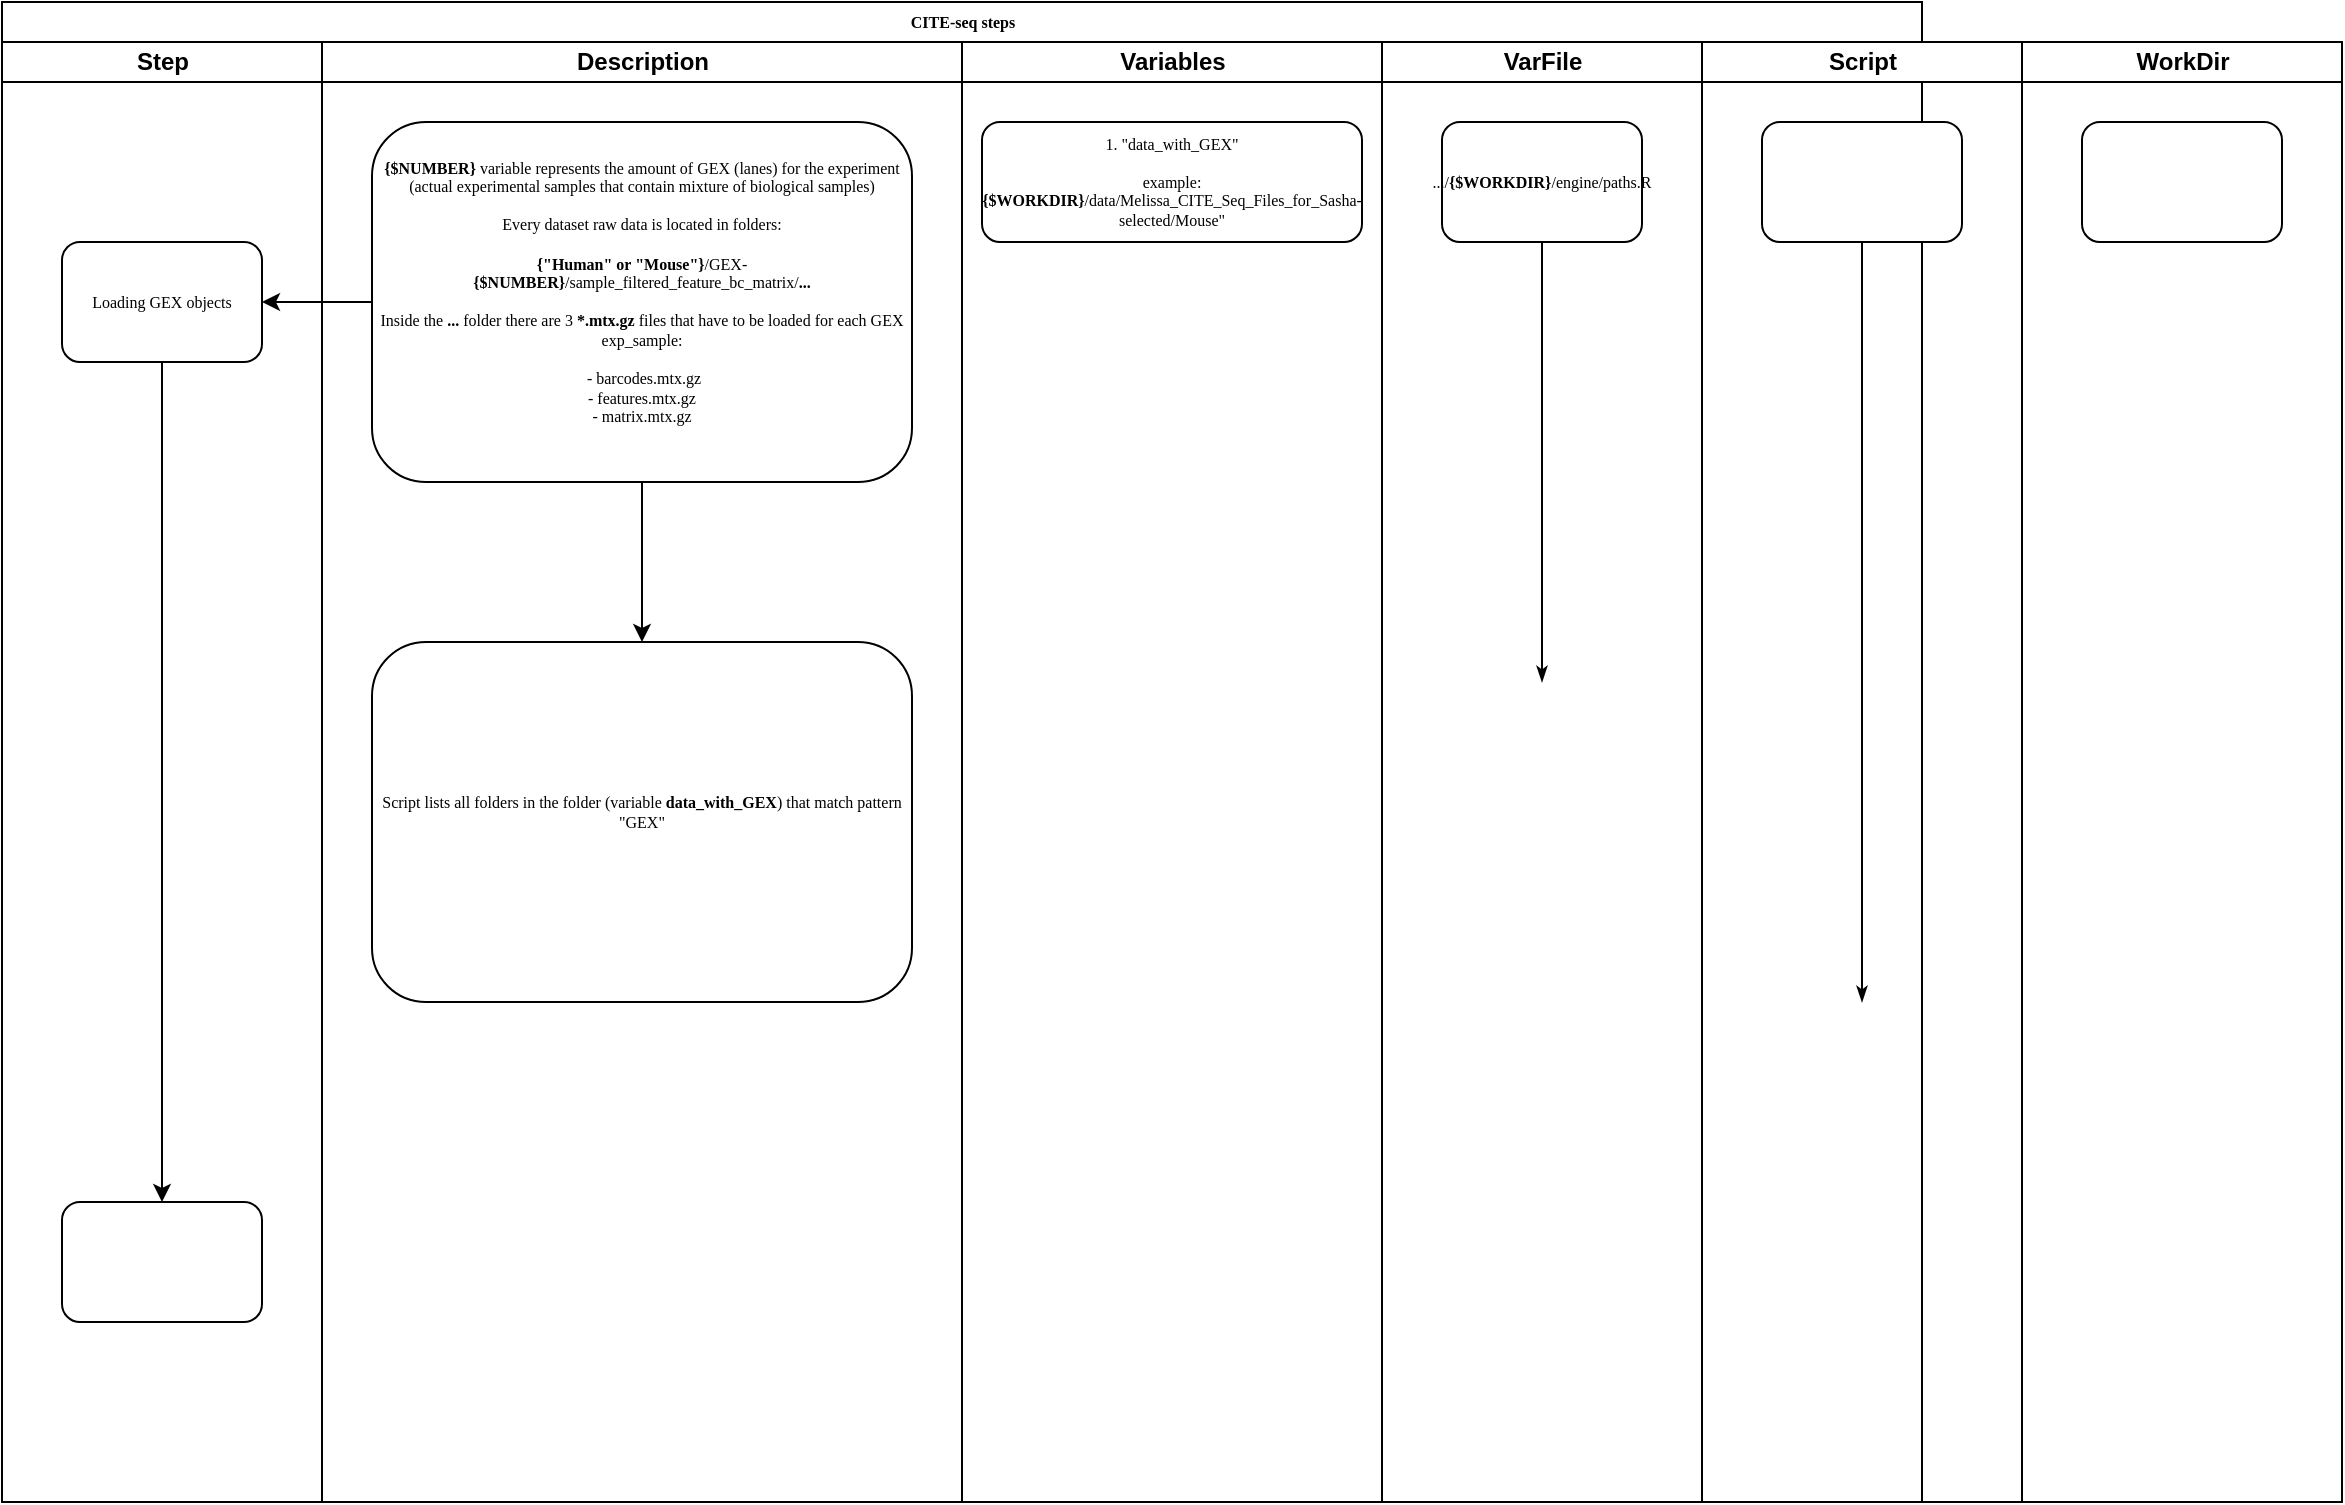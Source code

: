<mxfile version="26.2.9">
  <diagram name="Page-1" id="74e2e168-ea6b-b213-b513-2b3c1d86103e">
    <mxGraphModel dx="847" dy="743" grid="1" gridSize="10" guides="1" tooltips="1" connect="1" arrows="1" fold="1" page="1" pageScale="1" pageWidth="1100" pageHeight="850" background="none" math="0" shadow="0">
      <root>
        <mxCell id="0" />
        <mxCell id="1" parent="0" />
        <mxCell id="77e6c97f196da883-1" value="CITE-seq steps" style="swimlane;html=1;childLayout=stackLayout;startSize=20;rounded=0;shadow=0;labelBackgroundColor=none;strokeWidth=1;fontFamily=Verdana;fontSize=8;align=center;" parent="1" vertex="1">
          <mxGeometry x="70" y="40" width="960" height="750" as="geometry" />
        </mxCell>
        <mxCell id="77e6c97f196da883-2" value="Step" style="swimlane;html=1;startSize=20;" parent="77e6c97f196da883-1" vertex="1">
          <mxGeometry y="20" width="160" height="730" as="geometry" />
        </mxCell>
        <mxCell id="u2JxLnb8mPMNH0ui0wYh-2" value="" style="edgeStyle=orthogonalEdgeStyle;rounded=0;orthogonalLoop=1;jettySize=auto;html=1;" edge="1" parent="77e6c97f196da883-2" source="77e6c97f196da883-8" target="77e6c97f196da883-9">
          <mxGeometry relative="1" as="geometry" />
        </mxCell>
        <mxCell id="77e6c97f196da883-8" value="Loading GEX objects" style="rounded=1;whiteSpace=wrap;html=1;shadow=0;labelBackgroundColor=none;strokeWidth=1;fontFamily=Verdana;fontSize=8;align=center;" parent="77e6c97f196da883-2" vertex="1">
          <mxGeometry x="30" y="100" width="100" height="60" as="geometry" />
        </mxCell>
        <mxCell id="77e6c97f196da883-9" value="" style="rounded=1;whiteSpace=wrap;html=1;shadow=0;labelBackgroundColor=none;strokeWidth=1;fontFamily=Verdana;fontSize=8;align=center;" parent="77e6c97f196da883-2" vertex="1">
          <mxGeometry x="30" y="580" width="100" height="60" as="geometry" />
        </mxCell>
        <mxCell id="77e6c97f196da883-3" value="Description" style="swimlane;html=1;startSize=20;" parent="77e6c97f196da883-1" vertex="1">
          <mxGeometry x="160" y="20" width="320" height="730" as="geometry" />
        </mxCell>
        <mxCell id="u2JxLnb8mPMNH0ui0wYh-11" value="" style="edgeStyle=orthogonalEdgeStyle;rounded=0;orthogonalLoop=1;jettySize=auto;html=1;" edge="1" parent="77e6c97f196da883-3" source="77e6c97f196da883-11" target="u2JxLnb8mPMNH0ui0wYh-10">
          <mxGeometry relative="1" as="geometry" />
        </mxCell>
        <mxCell id="77e6c97f196da883-11" value="&lt;div&gt;&lt;b&gt;{$NUMBER}&lt;/b&gt; variable represents the amount of GEX (lanes) for the experiment (actual experimental samples that contain mixture of biological samples)&lt;/div&gt;&lt;div&gt;&amp;nbsp;&lt;br&gt;&lt;/div&gt;&lt;div&gt;Every dataset raw data is located in folders:&lt;/div&gt;&lt;div&gt;&lt;br&gt;&lt;/div&gt;&lt;div&gt;&lt;b&gt;{&quot;Human&quot; or &quot;Mouse&quot;}&lt;/b&gt;/GEX-&lt;b&gt;{$NUMBER}&lt;/b&gt;/sample_filtered_feature_bc_matrix/&lt;b&gt;...&lt;/b&gt;&lt;/div&gt;&lt;div&gt;&lt;br&gt;&lt;/div&gt;&lt;div&gt;Inside the &lt;b&gt;...&lt;/b&gt; folder there are 3 &lt;b&gt;*.mtx.gz&lt;/b&gt; files that have to be loaded for each GEX exp_sample:&lt;/div&gt;&lt;div&gt;&lt;br&gt;&lt;/div&gt;&lt;div&gt;&amp;nbsp;- barcodes.mtx.gz&lt;/div&gt;&lt;div&gt;- features.mtx.gz&lt;/div&gt;&lt;div&gt;- matrix.mtx.gz&lt;/div&gt;&lt;div&gt;&lt;br&gt;&lt;/div&gt;" style="rounded=1;whiteSpace=wrap;html=1;shadow=0;labelBackgroundColor=none;strokeWidth=1;fontFamily=Verdana;fontSize=8;align=center;" parent="77e6c97f196da883-3" vertex="1">
          <mxGeometry x="25" y="40" width="270" height="180" as="geometry" />
        </mxCell>
        <mxCell id="u2JxLnb8mPMNH0ui0wYh-10" value="Script lists all folders in the folder (variable &lt;b&gt;data_with_GEX&lt;/b&gt;) that match pattern &quot;GEX&quot;&lt;div&gt;&lt;br&gt;&lt;/div&gt;" style="rounded=1;whiteSpace=wrap;html=1;shadow=0;labelBackgroundColor=none;strokeWidth=1;fontFamily=Verdana;fontSize=8;align=center;" vertex="1" parent="77e6c97f196da883-3">
          <mxGeometry x="25" y="300" width="270" height="180" as="geometry" />
        </mxCell>
        <mxCell id="u2JxLnb8mPMNH0ui0wYh-9" value="" style="edgeStyle=orthogonalEdgeStyle;rounded=0;orthogonalLoop=1;jettySize=auto;html=1;entryX=1;entryY=0.5;entryDx=0;entryDy=0;" edge="1" parent="77e6c97f196da883-1" source="77e6c97f196da883-11" target="77e6c97f196da883-8">
          <mxGeometry relative="1" as="geometry" />
        </mxCell>
        <mxCell id="77e6c97f196da883-4" value="Variables" style="swimlane;html=1;startSize=20;" parent="77e6c97f196da883-1" vertex="1">
          <mxGeometry x="480" y="20" width="210" height="730" as="geometry" />
        </mxCell>
        <mxCell id="77e6c97f196da883-12" value="&lt;div&gt;1. &quot;data_with_GEX&quot;&lt;/div&gt;&lt;div&gt;&lt;br&gt;&lt;/div&gt;&lt;div&gt;example: &lt;b&gt;{$WORKDIR}&lt;/b&gt;/data/Melissa_CITE_Seq_Files_for_Sasha-selected/Mouse&quot;&lt;/div&gt;" style="rounded=1;whiteSpace=wrap;html=1;shadow=0;labelBackgroundColor=none;strokeWidth=1;fontFamily=Verdana;fontSize=8;align=center;" parent="77e6c97f196da883-4" vertex="1">
          <mxGeometry x="10" y="40" width="190" height="60" as="geometry" />
        </mxCell>
        <mxCell id="77e6c97f196da883-7" value="WorkDir" style="swimlane;html=1;startSize=20;" parent="1" vertex="1">
          <mxGeometry x="1080" y="60" width="160" height="730" as="geometry">
            <mxRectangle x="1030" y="60" width="80" height="30" as="alternateBounds" />
          </mxGeometry>
        </mxCell>
        <mxCell id="77e6c97f196da883-24" value="" style="rounded=1;whiteSpace=wrap;html=1;shadow=0;labelBackgroundColor=none;strokeWidth=1;fontFamily=Verdana;fontSize=8;align=center;" parent="77e6c97f196da883-7" vertex="1">
          <mxGeometry x="30" y="40" width="100" height="60" as="geometry" />
        </mxCell>
        <mxCell id="77e6c97f196da883-6" value="Script" style="swimlane;html=1;startSize=20;" parent="77e6c97f196da883-7" vertex="1">
          <mxGeometry x="-160" width="160" height="730" as="geometry">
            <mxRectangle x="-160" width="70" height="30" as="alternateBounds" />
          </mxGeometry>
        </mxCell>
        <mxCell id="77e6c97f196da883-18" value="" style="rounded=1;whiteSpace=wrap;html=1;shadow=0;labelBackgroundColor=none;strokeWidth=1;fontFamily=Verdana;fontSize=8;align=center;" parent="77e6c97f196da883-6" vertex="1">
          <mxGeometry x="30" y="40" width="100" height="60" as="geometry" />
        </mxCell>
        <mxCell id="77e6c97f196da883-37" style="edgeStyle=orthogonalEdgeStyle;rounded=1;html=1;labelBackgroundColor=none;startArrow=none;startFill=0;startSize=5;endArrow=classicThin;endFill=1;endSize=5;jettySize=auto;orthogonalLoop=1;strokeWidth=1;fontFamily=Verdana;fontSize=8" parent="77e6c97f196da883-6" source="77e6c97f196da883-18" edge="1">
          <mxGeometry relative="1" as="geometry">
            <mxPoint x="80" y="480" as="targetPoint" />
          </mxGeometry>
        </mxCell>
        <mxCell id="77e6c97f196da883-5" value="VarFile" style="swimlane;html=1;startSize=20;" parent="77e6c97f196da883-6" vertex="1">
          <mxGeometry x="-160" width="160" height="730" as="geometry">
            <mxRectangle x="-160" width="80" height="30" as="alternateBounds" />
          </mxGeometry>
        </mxCell>
        <mxCell id="77e6c97f196da883-15" value=".../&lt;b&gt;{$WORKDIR}&lt;/b&gt;/engine/paths.R" style="rounded=1;whiteSpace=wrap;html=1;shadow=0;labelBackgroundColor=none;strokeWidth=1;fontFamily=Verdana;fontSize=8;align=center;" parent="77e6c97f196da883-5" vertex="1">
          <mxGeometry x="30" y="40" width="100" height="60" as="geometry" />
        </mxCell>
        <mxCell id="77e6c97f196da883-34" style="edgeStyle=orthogonalEdgeStyle;rounded=1;html=1;labelBackgroundColor=none;startArrow=none;startFill=0;startSize=5;endArrow=classicThin;endFill=1;endSize=5;jettySize=auto;orthogonalLoop=1;strokeColor=#000000;strokeWidth=1;fontFamily=Verdana;fontSize=8;fontColor=#000000;" parent="77e6c97f196da883-5" source="77e6c97f196da883-15" edge="1">
          <mxGeometry relative="1" as="geometry">
            <mxPoint x="80" y="320" as="targetPoint" />
          </mxGeometry>
        </mxCell>
      </root>
    </mxGraphModel>
  </diagram>
</mxfile>
